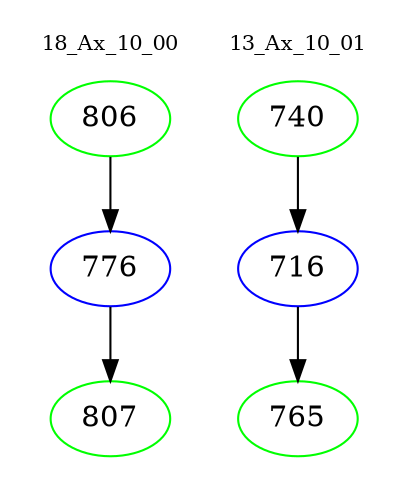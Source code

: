 digraph{
subgraph cluster_0 {
color = white
label = "18_Ax_10_00";
fontsize=10;
T0_806 [label="806", color="green"]
T0_806 -> T0_776 [color="black"]
T0_776 [label="776", color="blue"]
T0_776 -> T0_807 [color="black"]
T0_807 [label="807", color="green"]
}
subgraph cluster_1 {
color = white
label = "13_Ax_10_01";
fontsize=10;
T1_740 [label="740", color="green"]
T1_740 -> T1_716 [color="black"]
T1_716 [label="716", color="blue"]
T1_716 -> T1_765 [color="black"]
T1_765 [label="765", color="green"]
}
}
